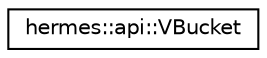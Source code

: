 digraph "Graphical Class Hierarchy"
{
 // LATEX_PDF_SIZE
  edge [fontname="Helvetica",fontsize="10",labelfontname="Helvetica",labelfontsize="10"];
  node [fontname="Helvetica",fontsize="10",shape=record];
  rankdir="LR";
  Node0 [label="hermes::api::VBucket",height=0.2,width=0.4,color="black", fillcolor="white", style="filled",URL="$classhermes_1_1api_1_1_v_bucket.html",tooltip=" "];
}
